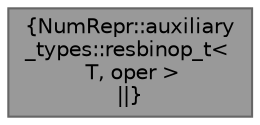 digraph "NumRepr::auxiliary_types::resbinop_t&lt; T, oper &gt;"
{
 // INTERACTIVE_SVG=YES
 // LATEX_PDF_SIZE
  bgcolor="transparent";
  edge [fontname=Helvetica,fontsize=10,labelfontname=Helvetica,labelfontsize=10];
  node [fontname=Helvetica,fontsize=10,shape=box,height=0.2,width=0.4];
  Node1 [label="{NumRepr::auxiliary\l_types::resbinop_t\<\l T, oper \>\n||}",height=0.2,width=0.4,color="gray40", fillcolor="grey60", style="filled", fontcolor="black",tooltip="auxiliary types for digit type and its operations"];
}
